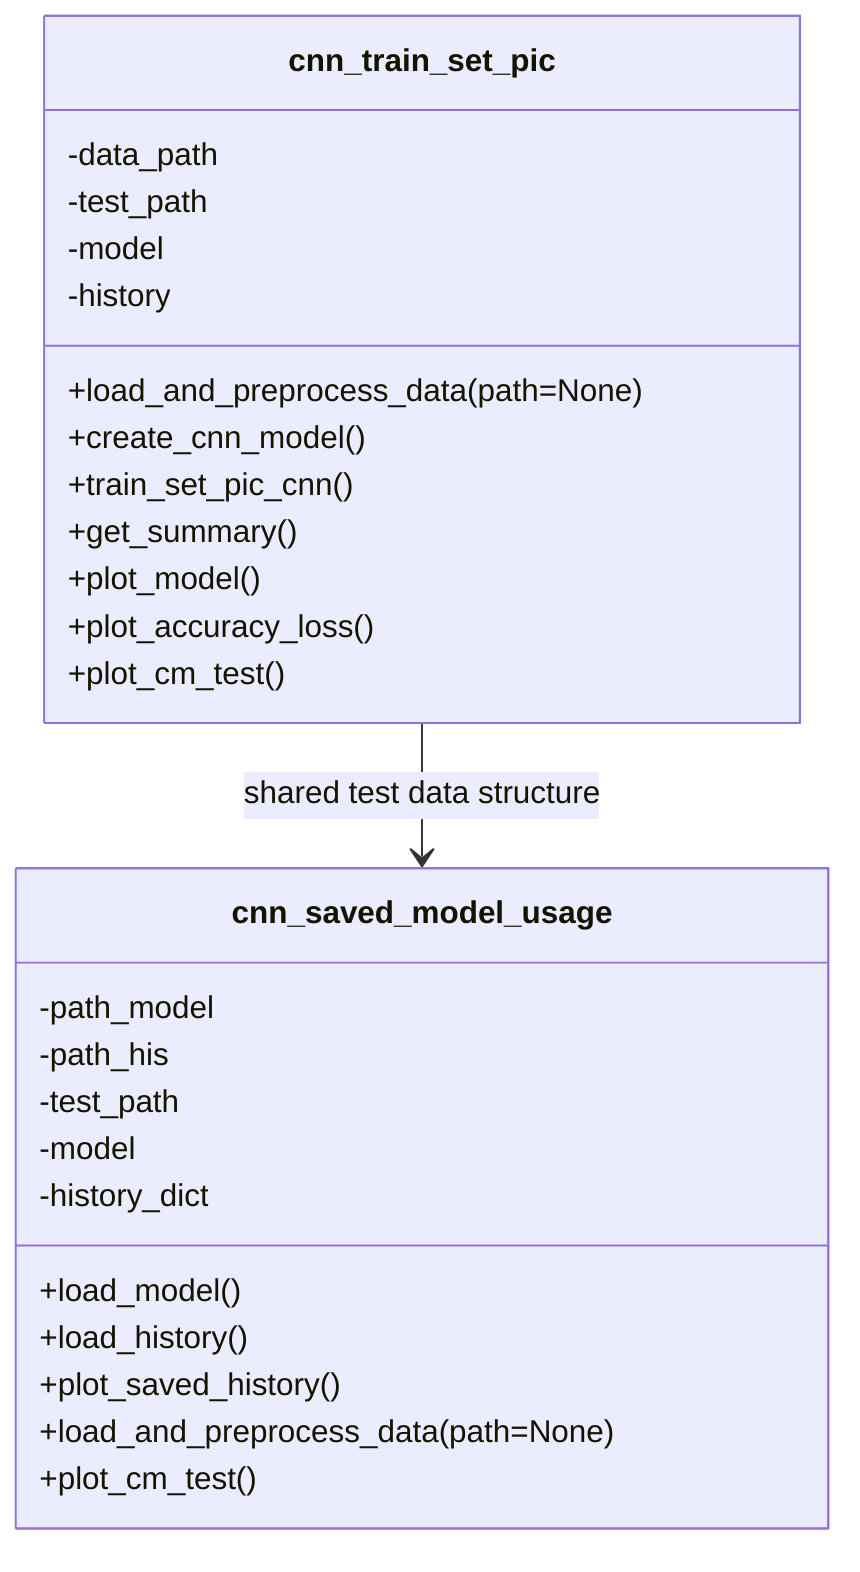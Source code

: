 classDiagram
    class cnn_train_set_pic {
        -data_path
        -test_path
        -model
        -history

        +load_and_preprocess_data(path=None)
        +create_cnn_model()
        +train_set_pic_cnn()
        +get_summary()
        +plot_model()
        +plot_accuracy_loss()
        +plot_cm_test()
    }

    class cnn_saved_model_usage {
        -path_model
        -path_his
        -test_path
        -model
        -history_dict

        +load_model()
        +load_history()
        +plot_saved_history()
        +load_and_preprocess_data(path=None)
        +plot_cm_test()
    }

    cnn_train_set_pic --> cnn_saved_model_usage : shared test data structure